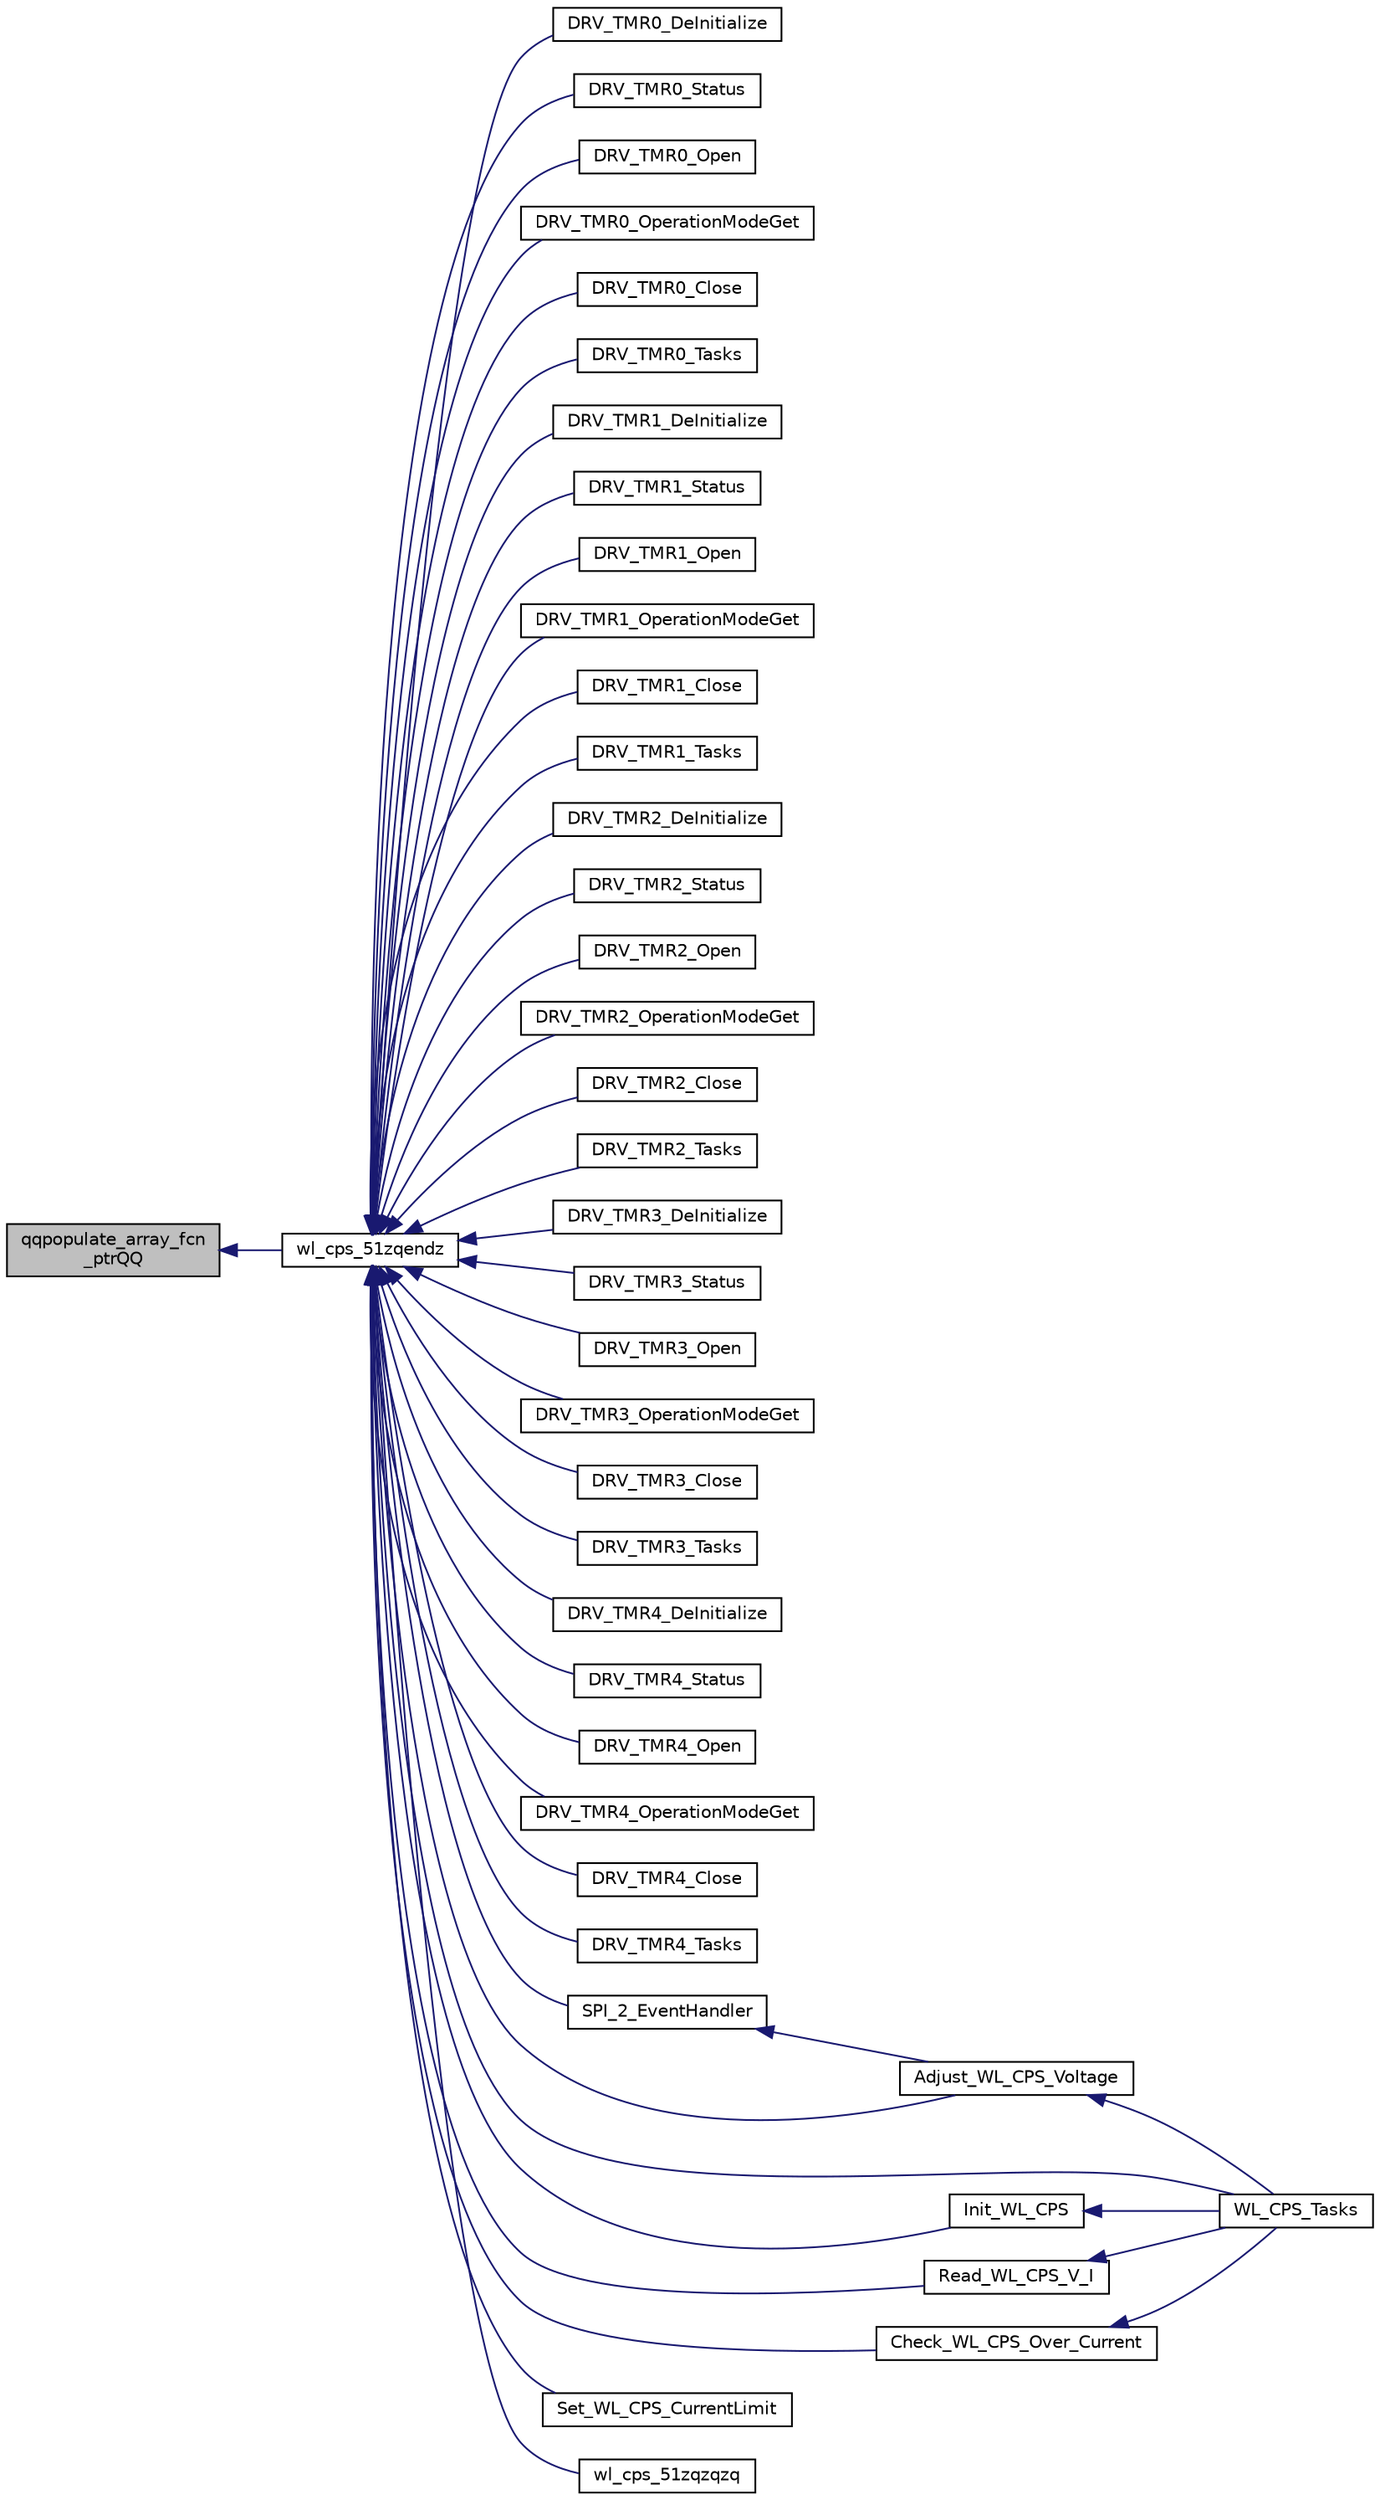 digraph "qqpopulate_array_fcn_ptrQQ"
{
  edge [fontname="Helvetica",fontsize="10",labelfontname="Helvetica",labelfontsize="10"];
  node [fontname="Helvetica",fontsize="10",shape=record];
  rankdir="LR";
  Node1551 [label="qqpopulate_array_fcn\l_ptrQQ",height=0.2,width=0.4,color="black", fillcolor="grey75", style="filled", fontcolor="black"];
  Node1551 -> Node1552 [dir="back",color="midnightblue",fontsize="10",style="solid",fontname="Helvetica"];
  Node1552 [label="wl_cps_51zqendz",height=0.2,width=0.4,color="black", fillcolor="white", style="filled",URL="$inszt__wl__cps_8c.html#a643ad3d463b7f6352f5129c3e7cca3b7"];
  Node1552 -> Node1553 [dir="back",color="midnightblue",fontsize="10",style="solid",fontname="Helvetica"];
  Node1553 [label="DRV_TMR0_DeInitialize",height=0.2,width=0.4,color="black", fillcolor="white", style="filled",URL="$inszt__wl__cps_8c.html#ac35e22ce2277246569aa15a0142f42de"];
  Node1552 -> Node1554 [dir="back",color="midnightblue",fontsize="10",style="solid",fontname="Helvetica"];
  Node1554 [label="DRV_TMR0_Status",height=0.2,width=0.4,color="black", fillcolor="white", style="filled",URL="$inszt__wl__cps_8c.html#aa0b45abb3787c0b80fba63077983fda6"];
  Node1552 -> Node1555 [dir="back",color="midnightblue",fontsize="10",style="solid",fontname="Helvetica"];
  Node1555 [label="DRV_TMR0_Open",height=0.2,width=0.4,color="black", fillcolor="white", style="filled",URL="$inszt__wl__cps_8c.html#a6185be0b1acc5308100e9c168c6d9882"];
  Node1552 -> Node1556 [dir="back",color="midnightblue",fontsize="10",style="solid",fontname="Helvetica"];
  Node1556 [label="DRV_TMR0_OperationModeGet",height=0.2,width=0.4,color="black", fillcolor="white", style="filled",URL="$inszt__wl__cps_8c.html#a75154e72363837310412c5f0f77ca99b"];
  Node1552 -> Node1557 [dir="back",color="midnightblue",fontsize="10",style="solid",fontname="Helvetica"];
  Node1557 [label="DRV_TMR0_Close",height=0.2,width=0.4,color="black", fillcolor="white", style="filled",URL="$inszt__wl__cps_8c.html#a32eae35a1e64a44969e70c746ec9cdc2"];
  Node1552 -> Node1558 [dir="back",color="midnightblue",fontsize="10",style="solid",fontname="Helvetica"];
  Node1558 [label="DRV_TMR0_Tasks",height=0.2,width=0.4,color="black", fillcolor="white", style="filled",URL="$inszt__wl__cps_8c.html#a074ed24077060483c762988f726d23e9"];
  Node1552 -> Node1559 [dir="back",color="midnightblue",fontsize="10",style="solid",fontname="Helvetica"];
  Node1559 [label="DRV_TMR1_DeInitialize",height=0.2,width=0.4,color="black", fillcolor="white", style="filled",URL="$inszt__wl__cps_8c.html#abf7739f5097a1ceff5268ea070a35c9e"];
  Node1552 -> Node1560 [dir="back",color="midnightblue",fontsize="10",style="solid",fontname="Helvetica"];
  Node1560 [label="DRV_TMR1_Status",height=0.2,width=0.4,color="black", fillcolor="white", style="filled",URL="$inszt__wl__cps_8c.html#af0b509a65d0cc40830845f905e72f383"];
  Node1552 -> Node1561 [dir="back",color="midnightblue",fontsize="10",style="solid",fontname="Helvetica"];
  Node1561 [label="DRV_TMR1_Open",height=0.2,width=0.4,color="black", fillcolor="white", style="filled",URL="$inszt__wl__cps_8c.html#ac23662f1a2e62aff3d8576b4fb403b5e"];
  Node1552 -> Node1562 [dir="back",color="midnightblue",fontsize="10",style="solid",fontname="Helvetica"];
  Node1562 [label="DRV_TMR1_OperationModeGet",height=0.2,width=0.4,color="black", fillcolor="white", style="filled",URL="$inszt__wl__cps_8c.html#a2ddcb52c248a14db2f5d3cc2b8396b4d"];
  Node1552 -> Node1563 [dir="back",color="midnightblue",fontsize="10",style="solid",fontname="Helvetica"];
  Node1563 [label="DRV_TMR1_Close",height=0.2,width=0.4,color="black", fillcolor="white", style="filled",URL="$inszt__wl__cps_8c.html#a6a5cde4bb2a1f040394eff6085aa1d59"];
  Node1552 -> Node1564 [dir="back",color="midnightblue",fontsize="10",style="solid",fontname="Helvetica"];
  Node1564 [label="DRV_TMR1_Tasks",height=0.2,width=0.4,color="black", fillcolor="white", style="filled",URL="$inszt__wl__cps_8c.html#a0c01e1083b80ad88b2bc0fae758b1f0e"];
  Node1552 -> Node1565 [dir="back",color="midnightblue",fontsize="10",style="solid",fontname="Helvetica"];
  Node1565 [label="DRV_TMR2_DeInitialize",height=0.2,width=0.4,color="black", fillcolor="white", style="filled",URL="$inszt__wl__cps_8c.html#a0aa800750e31f5d3aea0afcd7faa41fe"];
  Node1552 -> Node1566 [dir="back",color="midnightblue",fontsize="10",style="solid",fontname="Helvetica"];
  Node1566 [label="DRV_TMR2_Status",height=0.2,width=0.4,color="black", fillcolor="white", style="filled",URL="$inszt__wl__cps_8c.html#ab66021f387d5cbb3e7ab20b7718aa773"];
  Node1552 -> Node1567 [dir="back",color="midnightblue",fontsize="10",style="solid",fontname="Helvetica"];
  Node1567 [label="DRV_TMR2_Open",height=0.2,width=0.4,color="black", fillcolor="white", style="filled",URL="$inszt__wl__cps_8c.html#ae3ec2e7d926f1dfcf4d5b4ec3f4452b1"];
  Node1552 -> Node1568 [dir="back",color="midnightblue",fontsize="10",style="solid",fontname="Helvetica"];
  Node1568 [label="DRV_TMR2_OperationModeGet",height=0.2,width=0.4,color="black", fillcolor="white", style="filled",URL="$inszt__wl__cps_8c.html#aaec612bc5ca6823e226aa9e168f0f7e4"];
  Node1552 -> Node1569 [dir="back",color="midnightblue",fontsize="10",style="solid",fontname="Helvetica"];
  Node1569 [label="DRV_TMR2_Close",height=0.2,width=0.4,color="black", fillcolor="white", style="filled",URL="$inszt__wl__cps_8c.html#a5ad44e5f36f8a566c396331e7c08c15d"];
  Node1552 -> Node1570 [dir="back",color="midnightblue",fontsize="10",style="solid",fontname="Helvetica"];
  Node1570 [label="DRV_TMR2_Tasks",height=0.2,width=0.4,color="black", fillcolor="white", style="filled",URL="$inszt__wl__cps_8c.html#a4cae103296c260a0cacd0bfbb02abec6"];
  Node1552 -> Node1571 [dir="back",color="midnightblue",fontsize="10",style="solid",fontname="Helvetica"];
  Node1571 [label="DRV_TMR3_DeInitialize",height=0.2,width=0.4,color="black", fillcolor="white", style="filled",URL="$inszt__wl__cps_8c.html#a51119949a1b0dc2ade9d15cd3eef3cf9"];
  Node1552 -> Node1572 [dir="back",color="midnightblue",fontsize="10",style="solid",fontname="Helvetica"];
  Node1572 [label="DRV_TMR3_Status",height=0.2,width=0.4,color="black", fillcolor="white", style="filled",URL="$inszt__wl__cps_8c.html#ab337820f2261ee63bfbdbe91f999de92"];
  Node1552 -> Node1573 [dir="back",color="midnightblue",fontsize="10",style="solid",fontname="Helvetica"];
  Node1573 [label="DRV_TMR3_Open",height=0.2,width=0.4,color="black", fillcolor="white", style="filled",URL="$inszt__wl__cps_8c.html#a14def85d2721c6fe7a0f52e5da985745"];
  Node1552 -> Node1574 [dir="back",color="midnightblue",fontsize="10",style="solid",fontname="Helvetica"];
  Node1574 [label="DRV_TMR3_OperationModeGet",height=0.2,width=0.4,color="black", fillcolor="white", style="filled",URL="$inszt__wl__cps_8c.html#aba3d374b5742c8fed77fb9c5125906e8"];
  Node1552 -> Node1575 [dir="back",color="midnightblue",fontsize="10",style="solid",fontname="Helvetica"];
  Node1575 [label="DRV_TMR3_Close",height=0.2,width=0.4,color="black", fillcolor="white", style="filled",URL="$inszt__wl__cps_8c.html#a5dd9fa4b5c96ae83f17ed22952b3526b"];
  Node1552 -> Node1576 [dir="back",color="midnightblue",fontsize="10",style="solid",fontname="Helvetica"];
  Node1576 [label="DRV_TMR3_Tasks",height=0.2,width=0.4,color="black", fillcolor="white", style="filled",URL="$inszt__wl__cps_8c.html#ac4622292b2dab66f9b5ae9778db08478"];
  Node1552 -> Node1577 [dir="back",color="midnightblue",fontsize="10",style="solid",fontname="Helvetica"];
  Node1577 [label="DRV_TMR4_DeInitialize",height=0.2,width=0.4,color="black", fillcolor="white", style="filled",URL="$inszt__wl__cps_8c.html#a24315793d9553d184024aea496534bc5"];
  Node1552 -> Node1578 [dir="back",color="midnightblue",fontsize="10",style="solid",fontname="Helvetica"];
  Node1578 [label="DRV_TMR4_Status",height=0.2,width=0.4,color="black", fillcolor="white", style="filled",URL="$inszt__wl__cps_8c.html#aeb55a9257642cf221bcb641b25033668"];
  Node1552 -> Node1579 [dir="back",color="midnightblue",fontsize="10",style="solid",fontname="Helvetica"];
  Node1579 [label="DRV_TMR4_Open",height=0.2,width=0.4,color="black", fillcolor="white", style="filled",URL="$inszt__wl__cps_8c.html#a6e2c39c5a9d8b23859be0e673b43b1b9"];
  Node1552 -> Node1580 [dir="back",color="midnightblue",fontsize="10",style="solid",fontname="Helvetica"];
  Node1580 [label="DRV_TMR4_OperationModeGet",height=0.2,width=0.4,color="black", fillcolor="white", style="filled",URL="$inszt__wl__cps_8c.html#ad47780c4b3a36ef4f64841b0106a751d"];
  Node1552 -> Node1581 [dir="back",color="midnightblue",fontsize="10",style="solid",fontname="Helvetica"];
  Node1581 [label="DRV_TMR4_Close",height=0.2,width=0.4,color="black", fillcolor="white", style="filled",URL="$inszt__wl__cps_8c.html#abca98245dd4f6348cc96c19911fa2f7f"];
  Node1552 -> Node1582 [dir="back",color="midnightblue",fontsize="10",style="solid",fontname="Helvetica"];
  Node1582 [label="DRV_TMR4_Tasks",height=0.2,width=0.4,color="black", fillcolor="white", style="filled",URL="$inszt__wl__cps_8c.html#a97a4bb302673812056f8ad54ea70b59e"];
  Node1552 -> Node1583 [dir="back",color="midnightblue",fontsize="10",style="solid",fontname="Helvetica"];
  Node1583 [label="SPI_2_EventHandler",height=0.2,width=0.4,color="black", fillcolor="white", style="filled",URL="$inszt__wl__cps_8c.html#aab4675454974c6c43db9a38907e579a1"];
  Node1583 -> Node1584 [dir="back",color="midnightblue",fontsize="10",style="solid",fontname="Helvetica"];
  Node1584 [label="Adjust_WL_CPS_Voltage",height=0.2,width=0.4,color="black", fillcolor="white", style="filled",URL="$wl__cps_8h.html#a0ccad27b77873391f134d0611447793d"];
  Node1584 -> Node1585 [dir="back",color="midnightblue",fontsize="10",style="solid",fontname="Helvetica"];
  Node1585 [label="WL_CPS_Tasks",height=0.2,width=0.4,color="black", fillcolor="white", style="filled",URL="$wl__cps_8h.html#aaad98aba229bad2faf7cb6cee2b5a2f5"];
  Node1552 -> Node1585 [dir="back",color="midnightblue",fontsize="10",style="solid",fontname="Helvetica"];
  Node1552 -> Node1586 [dir="back",color="midnightblue",fontsize="10",style="solid",fontname="Helvetica"];
  Node1586 [label="Init_WL_CPS",height=0.2,width=0.4,color="black", fillcolor="white", style="filled",URL="$inszt__wl__cps_8c.html#af1bd913adbd7b4e5347233d51d153903"];
  Node1586 -> Node1585 [dir="back",color="midnightblue",fontsize="10",style="solid",fontname="Helvetica"];
  Node1552 -> Node1587 [dir="back",color="midnightblue",fontsize="10",style="solid",fontname="Helvetica"];
  Node1587 [label="Read_WL_CPS_V_I",height=0.2,width=0.4,color="black", fillcolor="white", style="filled",URL="$inszt__wl__cps_8c.html#abbba038142864011e61d92408fcd4aa0"];
  Node1587 -> Node1585 [dir="back",color="midnightblue",fontsize="10",style="solid",fontname="Helvetica"];
  Node1552 -> Node1588 [dir="back",color="midnightblue",fontsize="10",style="solid",fontname="Helvetica"];
  Node1588 [label="Check_WL_CPS_Over_Current",height=0.2,width=0.4,color="black", fillcolor="white", style="filled",URL="$inszt__wl__cps_8c.html#ab7857a7c2e399bd83a1ec3021a30fe90"];
  Node1588 -> Node1585 [dir="back",color="midnightblue",fontsize="10",style="solid",fontname="Helvetica"];
  Node1552 -> Node1584 [dir="back",color="midnightblue",fontsize="10",style="solid",fontname="Helvetica"];
  Node1552 -> Node1589 [dir="back",color="midnightblue",fontsize="10",style="solid",fontname="Helvetica"];
  Node1589 [label="Set_WL_CPS_CurrentLimit",height=0.2,width=0.4,color="black", fillcolor="white", style="filled",URL="$wl__cps_8h.html#a7935a03e78d0e8a4b27dfec91e66974a"];
  Node1552 -> Node1590 [dir="back",color="midnightblue",fontsize="10",style="solid",fontname="Helvetica"];
  Node1590 [label="wl_cps_51zqzqzq",height=0.2,width=0.4,color="black", fillcolor="white", style="filled",URL="$inszt__wl__cps_8c.html#aa67883a4b128e739d566755e7b7f8992"];
}
